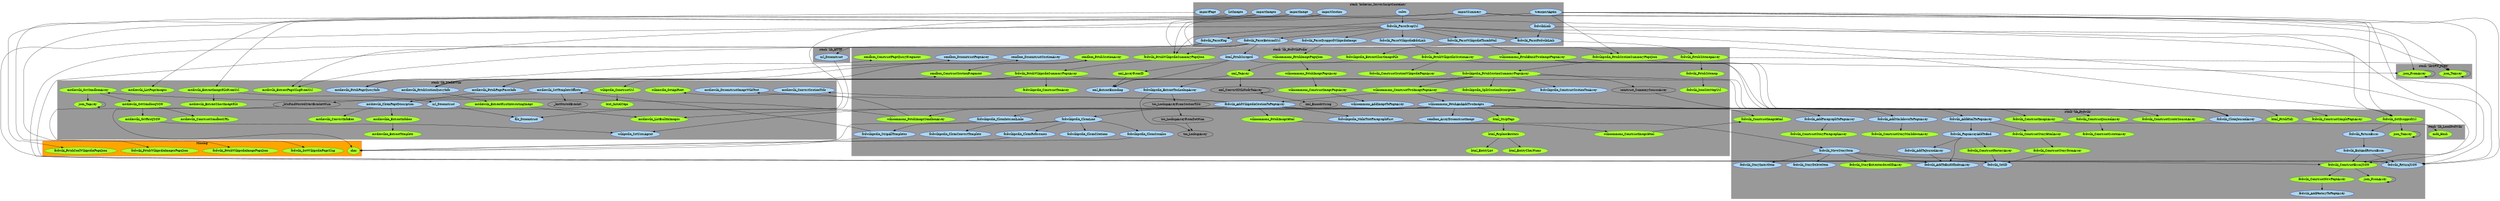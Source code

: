 digraph "dot_FromArray" {	graph [		clusterrank="true"		size="31.2500,31.2500"	];		subgraph "pf" {		node [];			n99 [label="construct_SummarySourceArray" URL="construct_SummarySourceArray%2Cpf%2Cstack+%22lib_FedWikiPedia%22%2C1"];		n105 [label="_lastNestedBracket" URL="_lastNestedBracket%2Cpf%2Cstack+%22lib_MediaWiki%22%2C1"];		n18 [label="xml_EncodeString" URL="xml_EncodeString%2Cpf%2Cstack+%22lib_FedWikiPedia%22%2C1"];		n17 [label="xml_ConvertXMLNodeToArray" URL="xml_ConvertXMLNodeToArray%2Cpf%2Cstack+%22lib_FedWikiPedia%22%2C1"];		n32 [label="_letsFindNestedStartBracketNum" URL="_letsFindNestedStartBracketNum%2Cpf%2Cstack+%22lib_MediaWiki%22%2C1"];	}		subgraph "pc" {		node [];			n8 [label="toc_LookupArrayFromSectionTitle" URL="toc_LookupArrayFromSectionTitle%2Cpc%2Cstack+%22lib_FedWikiPedia%22%2C1"];		n38 [label="toc_LookupArrayFromDotNum" URL="toc_LookupArrayFromDotNum%2Cpc%2Cstack+%22lib_FedWikiPedia%22%2C1"];		n7 [label="toc_LookupArray" URL="toc_LookupArray%2Cpc%2Cstack+%22lib_FedWikiPedia%22%2C1"];	}		subgraph "c" {		node [fillcolor="LightBlue", style="filled", color="Blue"];			n29 [label="fedwiki_AddToEndOfIndexArray" URL="fedwiki_AddToEndOfIndexArray%2Cc%2Cstack+%22lib_Fedwiki%22%2C1"];		n133 [label="fedwikipedia_StripAllTemplates" URL="fedwikipedia_StripAllTemplates%2Cc%2Cstack+%22lib_FedWikiPedia%22%2C1"];		n115 [label="fedwikipedia_CleanSeeAlso" URL="fedwikipedia_CleanSeeAlso%2Cc%2Cstack+%22lib_FedWikiPedia%22%2C1"];		n30 [label="fedwiki_AddToJournalArray" URL="fedwiki_AddToJournalArray%2Cc%2Cstack+%22lib_Fedwiki%22%2C1"];		n9 [label="fedwiki_ParseWikipediaEditLink" URL="fedwiki_ParseWikipediaEditLink%2Cc%2Cstack+%22behavior_ServerScriptContainer%22%2C1"];		n104 [label="mediawiki_SetTemplateOffsets" URL="mediawiki_SetTemplateOffsets%2Cc%2Cstack+%22lib_MediaWiki%22%2C1"];		n125 [label="fedwiki_StoryInsertItem" URL="fedwiki_StoryInsertItem%2Cc%2Cstack+%22lib_Fedwiki%22%2C1"];		n79 [label="fedwikipedia_CleanReferences" URL="fedwikipedia_CleanReferences%2Cc%2Cstack+%22lib_FedWikiPedia%22%2C1"];		n106 [label="importPage" URL="importPage%2Cc%2Cstack+%22behavior_ServerScriptContainer%22%2C1"];		n123 [label="fedwiki_StoryDeleteItem" URL="fedwiki_StoryDeleteItem%2Cc%2Cstack+%22lib_Fedwiki%22%2C1"];		n19 [label="listImages" URL="listImages%2Cc%2Cstack+%22behavior_ServerScriptContainer%22%2C1"];		n59 [label="fedwiki_ParseFlag" URL="fedwiki_ParseFlag%2Cc%2Cstack+%22behavior_ServerScriptContainer%22%2C1"];		n6 [label="fedwikipedia_ExtractTocLookupArray" URL="fedwikipedia_ExtractTocLookupArray%2Cc%2Cstack+%22lib_FedWikiPedia%22%2C1"];		n60 [label="fedwiki_ParseWikipediaThumbNail" URL="fedwiki_ParseWikipediaThumbNail%2Cc%2Cstack+%22behavior_ServerScriptContainer%22%2C1"];		n58 [label="fedwiki_ParseExternalUrl" URL="fedwiki_ParseExternalUrl%2Cc%2Cstack+%22behavior_ServerScriptContainer%22%2C1"];		n21 [label="importImages" URL="importImages%2Cc%2Cstack+%22behavior_ServerScriptContainer%22%2C1"];		n39 [label="xml_ExtractEncoding" URL="xml_ExtractEncoding%2Cc%2Cstack+%22lib_FedWikiPedia%22%2C1"];		n61 [label="fedwiki_ReturnJSON" URL="fedwiki_ReturnJSON%2Cc%2Cstack+%22lib_Fedwiki%22%2C1"];		n96 [label="importSection" URL="importSection%2Cc%2Cstack+%22behavior_ServerScriptContainer%22%2C1"];		n120 [label="wikicommons_AddImageToPageArray" URL="wikicommons_AddImageToPageArray%2Cc%2Cstack+%22lib_FedWikiPedia%22%2C1"];		n66 [label="transportAgain" URL="transportAgain%2Cc%2Cstack+%22behavior_ServerScriptContainer%22%2C1"];		n37 [label="mediawiki_FetchPageQueryInfo" URL="mediawiki_FetchPageQueryInfo%2Cc%2Cstack+%22lib_MediaWiki%22%2C1"];		n90 [label="importSummary" URL="importSummary%2Cc%2Cstack+%22behavior_ServerScriptContainer%22%2C1"];		n36 [label="mediawiki_FetchPageParseInfo" URL="mediawiki_FetchPageParseInfo%2Cc%2Cstack+%22lib_MediaWiki%22%2C1"];		n64 [label="file_Deconstruct" URL="file_Deconstruct%2Cc%2Cstack+%22lib_MediaWiki%22%2C1"];		n65 [label="index" URL="index%2Cc%2Cstack+%22behavior_ServerScriptContainer%22%2C1"];		n77 [label="fedwiki_AddParagraphToPageArray" URL="fedwiki_AddParagraphToPageArray%2Cc%2Cstack+%22lib_Fedwiki%22%2C1"];		n53 [label="wikipedia_SetUserAgent" URL="wikipedia_SetUserAgent%2Cc%2Cstack+%22lib_MediaWiki%22%2C1"];		n109 [label="fedwiki_AddMarkdownToPageArray" URL="fedwiki_AddMarkdownToPageArray%2Cc%2Cstack+%22lib_Fedwiki%22%2C1"];		n108 [label="fedwiki_AddWikipediaSectionToPageArray" URL="fedwiki_AddWikipediaSectionToPageArray%2Cc%2Cstack+%22lib_FedWikiPedia%22%2C1"];		n55 [label="fedwiki_ParseDropUrl" URL="fedwiki_ParseDropUrl%2Cc%2Cstack+%22behavior_ServerScriptContainer%22%2C1"];		n80 [label="fedwikipedia_MakeTextParagraphFirst" URL="fedwikipedia_MakeTextParagraphFirst%2Cc%2Cstack+%22lib_FedWikiPedia%22%2C1"];		n81 [label="fedwiki_MoveStoryItem" URL="fedwiki_MoveStoryItem%2Cc%2Cstack+%22lib_Fedwiki%22%2C1"];		n110 [label="fedwikipedia_CleanInternalLinks" URL="fedwikipedia_CleanInternalLinks%2Cc%2Cstack+%22lib_FedWikiPedia%22%2C1"];		n57 [label="fedwiki_ParseDroppedWikipediaImage" URL="fedwiki_ParseDroppedWikipediaImage%2Cc%2Cstack+%22behavior_ServerScriptContainer%22%2C1"];		n127 [label="fedwikipedia_ConstructSectionTocArray" URL="fedwikipedia_ConstructSectionTocArray%2Cc%2Cstack+%22lib_FedWikiPedia%22%2C1"];		n111 [label="fedwikipedia_CleanLine" URL="fedwikipedia_CleanLine%2Cc%2Cstack+%22lib_FedWikiPedia%22%2C1"];		n83 [label="fedwiki_AddFactoryToPageArray" URL="fedwiki_AddFactoryToPageArray%2Cc%2Cstack+%22lib_Fedwiki%22%2C1"];		n112 [label="mediawiki_ConvertSectionTitle" URL="mediawiki_ConvertSectionTitle%2Cc%2Cstack+%22lib_MediaWiki%22%2C1"];		n113 [label="mediawiki_DeconstructImageWikiText" URL="mediawiki_DeconstructImageWikiText%2Cc%2Cstack+%22lib_MediaWiki%22%2C1"];		n95 [label="url_Deconstruct" URL="url_Deconstruct%2Cc%2Cstack+%22lib_HTTP%22%2C1"];		n63 [label="url_Deconstruct" URL="url_Deconstruct%2Cc%2Cstack+%22lib_MediaWiki%22%2C1"];		n94 [label="html_FetchScraped" URL="html_FetchScraped%2Cc%2Cstack+%22lib_FedWikiPedia%22%2C1"];		n73 [label="sandbox_DeconstructSectionArray" URL="sandbox_DeconstructSectionArray%2Cc%2Cstack+%22lib_FedWikiPedia%22%2C1"];		n45 [label="fedwiki_SetID" URL="fedwiki_SetID%2Cc%2Cstack+%22lib_Fedwiki%22%2C1"];		n15 [label="fedwiki_ParseFedwikiLink" URL="fedwiki_ParseFedwikiLink%2Cc%2Cstack+%22behavior_ServerScriptContainer%22%2C1"];		n88 [label="fedwiki_ReturnError" URL="fedwiki_ReturnError%2Cc%2Cstack+%22lib_Fedwiki%22%2C1"];		n46 [label="mediawiki_CleanPageDescription" URL="mediawiki_CleanPageDescription%2Cc%2Cstack+%22lib_MediaWiki%22%2C1"];		n72 [label="mediawiki_FetchSectionQueryInfo" URL="mediawiki_FetchSectionQueryInfo%2Cc%2Cstack+%22lib_MediaWiki%22%2C1"];		n136 [label="importImage" URL="importImage%2Cc%2Cstack+%22behavior_ServerScriptContainer%22%2C1"];		n71 [label="fedwiki_ExitAndReturnError" URL="fedwiki_ExitAndReturnError%2Cc%2Cstack+%22lib_Fedwiki%22%2C1"];		n48 [label="wikicommons_FetchAndAddTwoImages" URL="wikicommons_FetchAndAddTwoImages%2Cc%2Cstack+%22lib_FedWikiPedia%22%2C1"];		n34 [label="fedwiki_CleanJournalArray" URL="fedwiki_CleanJournalArray%2Cc%2Cstack+%22lib_Fedwiki%22%2C1"];		n134 [label="fedwikipedia_CleanCitations" URL="fedwikipedia_CleanCitations%2Cc%2Cstack+%22lib_FedWikiPedia%22%2C1"];		n49 [label="fedwiki_AddHtmlToPageArray" URL="fedwiki_AddHtmlToPageArray%2Cc%2Cstack+%22lib_Fedwiki%22%2C1"];		n51 [label="sandbox_ArrayDeconstructImage" URL="sandbox_ArrayDeconstructImage%2Cc%2Cstack+%22lib_FedWikiPedia%22%2C1"];		n135 [label="fedwikipedia_CleanConvertTemplate" URL="fedwikipedia_CleanConvertTemplate%2Cc%2Cstack+%22lib_FedWikiPedia%22%2C1"];		n28 [label="fedwiki_PageArrayAddToEnd" URL="fedwiki_PageArrayAddToEnd%2Cc%2Cstack+%22lib_Fedwiki%22%2C1"];		n85 [label="sandbox_DeconstructPageArray" URL="sandbox_DeconstructPageArray%2Cc%2Cstack+%22lib_FedWikiPedia%22%2C1"];		n13 [label="fedwikiLink" URL="fedwikiLink%2Cc%2Cstack+%22behavior_ServerScriptContainer%22%2C1"];	}		subgraph "f" {		node [fillcolor="GreenYellow", style="filled", color="Green4"];			n69 [label="wikicommons_FetchBasicTwoImagePageArray" URL="wikicommons_FetchBasicTwoImagePageArray%2Cf%2Cstack+%22lib_FedWikiPedia%22%2C1"];		n86 [label="fedwikipedia_FetchSectionSummaryPageArray" URL="fedwikipedia_FetchSectionSummaryPageArray%2Cf%2Cstack+%22lib_FedWikiPedia%22%2C1"];		n116 [label="wikimedia_GetApiRoot" URL="wikimedia_GetApiRoot%2Cf%2Cstack+%22lib_MediaWiki%22%2C1"];		n98 [label="html_FetchTidy" URL="html_FetchTidy%2Cf%2Cstack+%22lib_Fedwiki%22%2C1"];		n126 [label="fedwiki_ConstructSectionWikipediaPageArray" URL="fedwiki_ConstructSectionWikipediaPageArray%2Cf%2Cstack+%22lib_FedWikiPedia%22%2C1"];		n107 [label="fedwiki_FetchCoolWikipediaPageJson" URL="fedwiki_FetchCoolWikipediaPageJson%2Cf%2CMissing%2C1"];		n124 [label="fedwiki_StoryExtractorderedIDArray" URL="fedwiki_StoryExtractorderedIDArray%2Cf%2Cstack+%22lib_Fedwiki%22%2C1"];		n78 [label="fedwiki_ConstructStoryParagraphArray" URL="fedwiki_ConstructStoryParagraphArray%2Cf%2Cstack+%22lib_Fedwiki%22%2C1"];		n4 [label="json_ToArray" URL="json_ToArray%2Cf%2Cstack+%22lib_MediaWiki%22%2C1"];		n40 [label="mediawiki_ExtractFirstInterestingImage" URL="mediawiki_ExtractFirstInterestingImage%2Cf%2Cstack+%22lib_MediaWiki%22%2C1"];		n101 [label="mediawikia_ExtractTemplate" URL="mediawikia_ExtractTemplate%2Cf%2Cstack+%22lib_MediaWiki%22%2C1"];		n5 [label="mediawiki_GetSandboxJSON" URL="mediawiki_GetSandboxJSON%2Cf%2Cstack+%22lib_MediaWiki%22%2C1"];		n41 [label="mediawiki_ListBuiltInImages" URL="mediawiki_ListBuiltInImages%2Cf%2Cstack+%22lib_MediaWiki%22%2C1"];		n122 [label="fedwiki_ConstructStoryMarkdownArray" URL="fedwiki_ConstructStoryMarkdownArray%2Cf%2Cstack+%22lib_Fedwiki%22%2C1"];		n138 [label="mediwiki_ExtractImageFileFromUrl" URL="mediwiki_ExtractImageFileFromUrl%2Cf%2Cstack+%22lib_MediaWiki%22%2C1"];		n42 [label="wikicommons_ConstructImageHtml" URL="wikicommons_ConstructImageHtml%2Cf%2Cstack+%22lib_FedWikiPedia%22%2C1"];		n121 [label="wikicommons_ConstructTwoImagePageArray" URL="wikicommons_ConstructTwoImagePageArray%2Cf%2Cstack+%22lib_FedWikiPedia%22%2C1"];		n139 [label="text_InitialCaps" URL="text_InitialCaps%2Cf%2Cstack+%22lib_MediaWiki%22%2C1"];		n43 [label="fedwiki_ConstructImageHtml" URL="fedwiki_ConstructImageHtml%2Cf%2Cstack+%22lib_Fedwiki%22%2C1"];		n118 [label="fedwiki_ConstructCreateArray" URL="fedwiki_ConstructCreateArray%2Cf%2Cstack+%22lib_Fedwiki%22%2C1"];		n44 [label="fedwiki_ConstructStoryItemArray" URL="fedwiki_ConstructStoryItemArray%2Cf%2Cstack+%22lib_Fedwiki%22%2C1"];		n91 [label="mediwiki_ExtractPageSlugFromUrl" URL="mediwiki_ExtractPageSlugFromUrl%2Cf%2Cstack+%22lib_MediaWiki%22%2C1"];		n119 [label="fedwiki_FetchSitemapArray" URL="fedwiki_FetchSitemapArray%2Cf%2Cstack+%22lib_FedWikiPedia%22%2C1"];		n67 [label="fedwikipedia_FetchSectionSummaryPageJson" URL="fedwikipedia_FetchSectionSummaryPageJson%2Cf%2Cstack+%22lib_FedWikiPedia%22%2C1"];		n93 [label="mediawiki_GetRestJSON" URL="mediawiki_GetRestJSON%2Cf%2Cstack+%22lib_MediaWiki%22%2C1"];		n35 [label="fedwikipedia_ConstructTocArray" URL="fedwikipedia_ConstructTocArray%2Cf%2Cstack+%22lib_FedWikiPedia%22%2C1"];		n92 [label="mediawiki_ConstructSandboxURL" URL="mediawiki_ConstructSandboxURL%2Cf%2Cstack+%22lib_MediaWiki%22%2C1"];		n76 [label="mediawikia_ExtractInfobox" URL="mediawikia_ExtractInfobox%2Cf%2Cstack+%22lib_MediaWiki%22%2C1"];		n50 [label="fedwiki_ConstructImageArray" URL="fedwiki_ConstructImageArray%2Cf%2Cstack+%22lib_Fedwiki%22%2C1"];		n75 [label="mediawiki_ConvertInfoBox" URL="mediawiki_ConvertInfoBox%2Cf%2Cstack+%22lib_MediaWiki%22%2C1"];		n74 [label="sandbox_FetchSectionArray" URL="sandbox_FetchSectionArray%2Cf%2Cstack+%22lib_FedWikiPedia%22%2C1"];		n12 [label="html_ReplaceEntities" URL="html_ReplaceEntities%2Cf%2Cstack+%22lib_FedWikiPedia%22%2C1"];		n52 [label="wikicommons_FetchImageSandboxArray" URL="wikicommons_FetchImageSandboxArray%2Cf%2Cstack+%22lib_FedWikiPedia%22%2C1"];		n87 [label="xml_ArrayFromID" URL="xml_ArrayFromID%2Cf%2Cstack+%22lib_FedWikiPedia%22%2C1"];		n130 [label="fedwiki_ConstructStoryHtmlArray" URL="fedwiki_ConstructStoryHtmlArray%2Cf%2Cstack+%22lib_Fedwiki%22%2C1"];		n129 [label="wikipedia_ConstructUrl" URL="wikipedia_ConstructUrl%2Cf%2Cstack+%22lib_MediaWiki%22%2C1"];		n117 [label="fedwiki_ConstructJournalArray" URL="fedwiki_ConstructJournalArray%2Cf%2Cstack+%22lib_Fedwiki%22%2C1"];		n131 [label="html_EntityCharNums" URL="html_EntityCharNums%2Cf%2Cstack+%22lib_FedWikiPedia%22%2C1"];		n54 [label="md5_Hash" URL="md5_Hash%2Cf%2Cstack+%22lib_LocalFedWiki%22%2C1"];		n128 [label="fedwikipedia_SplitSectionDescription" URL="fedwikipedia_SplitSectionDescription%2Cf%2Cstack+%22lib_FedWikiPedia%22%2C1"];		n26 [label="fedwikipedia_ExtractShortImageFile" URL="fedwikipedia_ExtractShortImageFile%2Cf%2Cstack+%22lib_FedWikiPedia%22%2C1"];		n82 [label="fedwiki_ConstructNewPageArray" URL="fedwiki_ConstructNewPageArray%2Cf%2Cstack+%22lib_Fedwiki%22%2C1"];		n27 [label="xml_ToArray" URL="xml_ToArray%2Cf%2Cstack+%22lib_FedWikiPedia%22%2C1"];		n56 [label="fedwiki_ConstructErrorJSON" URL="fedwiki_ConstructErrorJSON%2Cf%2Cstack+%22lib_Fedwiki%22%2C1"];		n24 [label="wikicommons_FetchImagePageArray" URL="wikicommons_FetchImagePageArray%2Cf%2Cstack+%22lib_FedWikiPedia%22%2C1"];		n25 [label="wikicommons_ConstructImagePageArray" URL="wikicommons_ConstructImagePageArray%2Cf%2Cstack+%22lib_FedWikiPedia%22%2C1"];		n22 [label="fedwiki_FetchWikipediaImagesPageJson" URL="fedwiki_FetchWikipediaImagesPageJson%2Cf%2CMissing%2C1"];		n62 [label="json_ToArray" URL="json_ToArray%2Cf%2Cstack+%22libOPN_JSON%22%2C1"];		n100 [label="fedwiki_ConstructCreateSourceArray" URL="fedwiki_ConstructCreateSourceArray%2Cf%2Cstack+%22lib_Fedwiki%22%2C1"];		n23 [label="fedwiki_GetWikipediaPageSlug" URL="fedwiki_GetWikipediaPageSlug%2Cf%2CMissing%2C1"];		n140 [label="mediawiki_ExtractShortImageFile" URL="mediawiki_ExtractShortImageFile%2Cf%2Cstack+%22lib_MediaWiki%22%2C1"];		n103 [label="fedwiki_JsonSiteMapUrl" URL="fedwiki_JsonSiteMapUrl%2Cf%2Cstack+%22lib_FedWikiPedia%22%2C1"];		n20 [label="mediawiki_ListPageImages" URL="mediawiki_ListPageImages%2Cf%2Cstack+%22lib_MediaWiki%22%2C1"];		n97 [label="wikicommons_FetchImagePageJson" URL="wikicommons_FetchImagePageJson%2Cf%2Cstack+%22lib_FedWikiPedia%22%2C1"];		n102 [label="fedwiki_FetchSitemap" URL="fedwiki_FetchSitemap%2Cf%2Cstack+%22lib_FedWikiPedia%22%2C1"];		n1 [label="fedwiki_FetchWikipediaSummaryPageJson" URL="fedwiki_FetchWikipediaSummaryPageJson%2Cf%2Cstack+%22lib_FedWikiPedia%22%2C1"];		n14 [label="fedwiki_GetDroppedUrl" URL="fedwiki_GetDroppedUrl%2Cf%2Cstack+%22lib_Fedwiki%22%2C1"];		n2 [label="fedwiki_FetchWikipediaSummaryPageArray" URL="fedwiki_FetchWikipediaSummaryPageArray%2Cf%2Cstack+%22lib_FedWikiPedia%22%2C1"];		n89 [label="json_ToArray" URL="json_ToArray%2Cf%2Cstack+%22lib_Fedwiki%22%2C1"];		n3 [label="mediawiki_GetSandboxArray" URL="mediawiki_GetSandboxArray%2Cf%2Cstack+%22lib_MediaWiki%22%2C1"];		n47 [label="sandbox_ConstructSectionFragment" URL="sandbox_ConstructSectionFragment%2Cf%2Cstack+%22lib_FedWikiPedia%22%2C1"];		n137 [label="fedwiki_FetchWikipediaImagePageJson" URL="fedwiki_FetchWikipediaImagePageJson%2Cf%2CMissing%2C1"];		n70 [label="fedwiki_ConstructSimplePageArray" URL="fedwiki_ConstructSimplePageArray%2Cf%2Cstack+%22lib_Fedwiki%22%2C1"];		n16 [label="json_FromArray" URL="json_FromArray%2Cf%2Cstack+%22libOPN_JSON%22%2C1"];		n33 [label="char" URL="char%2Cf%2CMissing%2C1"];		n11 [label="html_StripTags" URL="html_StripTags%2Cf%2Cstack+%22lib_FedWikiPedia%22%2C1"];		n84 [label="sandbox_ConstructPageQueryFragment" URL="sandbox_ConstructPageQueryFragment%2Cf%2Cstack+%22lib_FedWikiPedia%22%2C1"];		n10 [label="fedwiki_FetchWikipediaSectionArray" URL="fedwiki_FetchWikipediaSectionArray%2Cf%2Cstack+%22lib_FedWikiPedia%22%2C1"];		n68 [label="json_FromArray" URL="json_FromArray%2Cf%2Cstack+%22lib_Fedwiki%22%2C1"];		n132 [label="html_EntityList" URL="html_EntityList%2Cf%2Cstack+%22lib_FedWikiPedia%22%2C1"];		n114 [label="wikicommons_FetchImageHtml" URL="wikicommons_FetchImageHtml%2Cf%2Cstack+%22lib_FedWikiPedia%22%2C1"];		n31 [label="fedwiki_ConstructFactoryArray" URL="fedwiki_ConstructFactoryArray%2Cf%2Cstack+%22lib_Fedwiki%22%2C1"];	}		subgraph cluster1 {			label="Missing";			style=filled;			color=red;			fillcolor=orange;					n107; n22; n23; n137; n33	}	subgraph cluster2 {			label="stack \"behavior_ServerScriptContainer\"";			style=filled;			color=grey60;			fillcolor=grey60;					n9; n106; n19; n59; n60; n58; n21; n96; n66; n90; n65; n55; n57; n15; n136; n13	}	subgraph cluster3 {			label="stack \"lib_Fedwiki\"";			style=filled;			color=grey60;			fillcolor=grey60;					n29; n30; n98; n125; n124; n78; n123; n122; n43; n61; n118; n44; n77; n50; n109; n130; n117; n81; n82; n56; n83; n100; n45; n88; n14; n89; n71; n70; n34; n49; n28; n68; n31	}	subgraph cluster4 {			label="stack \"lib_FedWikiPedia\"";			style=filled;			color=grey60;			fillcolor=grey60;					n69; n86; n133; n115; n99; n8; n126; n79; n18; n6; n42; n121; n39; n120; n38; n119; n67; n35; n74; n12; n52; n87; n108; n80; n131; n128; n110; n26; n127; n111; n27; n24; n25; n94; n103; n7; n97; n102; n73; n1; n2; n17; n47; n48; n134; n11; n51; n84; n135; n10; n85; n132; n114	}	subgraph cluster5 {			label="stack \"lib_HTTP\"";			style=filled;			color=grey60;			fillcolor=grey60;					n95	}	subgraph cluster6 {			label="stack \"lib_LocalFedWiki\"";			style=filled;			color=grey60;			fillcolor=grey60;					n54	}	subgraph cluster7 {			label="stack \"lib_MediaWiki\"";			style=filled;			color=grey60;			fillcolor=grey60;					n116; n105; n104; n4; n40; n101; n5; n41; n138; n139; n91; n37; n36; n64; n93; n92; n76; n75; n53; n129; n112; n113; n140; n63; n20; n46; n72; n3; n32	}	subgraph cluster8 {			label="stack \"libOPN_JSON\"";			style=filled;			color=grey60;			fillcolor=grey60;					n62; n16	}		n63 -> n64;	n60 -> n26;	n60 -> n69;	n82 -> n83;	n97 -> n24;	n14 -> n88;	n14 -> n89;	n102 -> n103;	n96 -> n14;	n96 -> n67;	n10 -> n34;	n10 -> n126;	n8 -> n38;	n24 -> n25;	n69 -> n34;	n69 -> n70;	n71 -> n56;	n71 -> n61;	n4 -> n4;	n59 -> n56;	n59 -> n61;	n99 -> n100;	n117 -> n118;	n48 -> n49;	n48 -> n50;	n48 -> n43;	n48 -> n11;	n48 -> n41;	n48 -> n51;	n48 -> n52;	n48 -> n53;	n21 -> n22;	n21 -> n23;	n1 -> n2;	n74 -> n47;	n121 -> n108;	n121 -> n117;	n121 -> n48;	n37 -> n84;	n37 -> n85;	n106 -> n107;	n86 -> n99;	n86 -> n34;	n86 -> n127;	n86 -> n6;	n86 -> n128;	n86 -> n72;	n86 -> n121;	n86 -> n129;	n136 -> n137;	n136 -> n61;	n136 -> n138;	n87 -> n39;	n57 -> n97;	n32 -> n33;	n79 -> n33;	n17 -> n17;	n17 -> n18;	n65 -> n55;	n40 -> n41;	n13 -> n14;	n13 -> n15;	n9 -> n10;	n25 -> n120;	n12 -> n131;	n12 -> n132;	n44 -> n45;	n5 -> n92;	n5 -> n93;	n129 -> n139;	n58 -> n1;	n58 -> n94;	n58 -> n91;	n58 -> n95;	n138 -> n140;	n138 -> n63;	n77 -> n78;	n49 -> n130;	n49 -> n28;	n110 -> n33;	n2 -> n34;	n2 -> n35;	n2 -> n36;	n2 -> n37;	n36 -> n46;	n36 -> n47;	n119 -> n102;	n119 -> n62;	n52 -> n3;	n52 -> n116;	n56 -> n82;	n56 -> n68;	n95 -> n64;	n31 -> n45;	n80 -> n81;	n133 -> n33;	n133 -> n104;	n66 -> n56;	n66 -> n1;	n66 -> n61;	n66 -> n67;	n66 -> n16;	n66 -> n62;	n16 -> n16;	n130 -> n44;	n90 -> n1;	n90 -> n14;	n90 -> n61;	n90 -> n91;	n26 -> n27;	n114 -> n42;	n6 -> n7;	n6 -> n8;	n46 -> n75;	n46 -> n76;	n76 -> n101;	n111 -> n134;	n111 -> n135;	n111 -> n79;	n111 -> n115;	n111 -> n133;	n109 -> n122;	n3 -> n4;	n3 -> n5;	n88 -> n71;	n28 -> n29;	n28 -> n30;	n28 -> n31;	n104 -> n105;	n104 -> n32;	n62 -> n62;	n55 -> n56;	n55 -> n57;	n55 -> n58;	n55 -> n15;	n55 -> n59;	n55 -> n9;	n55 -> n60;	n55 -> n61;	n55 -> n62;	n30 -> n29;	n94 -> n98;	n94 -> n87;	n94 -> n39;	n81 -> n29;	n81 -> n45;	n81 -> n123;	n81 -> n124;	n81 -> n125;	n15 -> n119;	n67 -> n86;	n67 -> n16;	n11 -> n12;	n93 -> n53;	n42 -> n43;	n27 -> n17;	n27 -> n39;	n68 -> n68;	n72 -> n40;	n72 -> n73;	n72 -> n74;	n115 -> n33;	n108 -> n109;	n108 -> n77;	n108 -> n110;	n108 -> n111;	n108 -> n80;	n108 -> n112;	n108 -> n113;	n108 -> n114;	n38 -> n7;	n89 -> n89;	n50 -> n54;	n19 -> n20;}